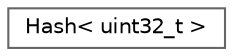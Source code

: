 digraph "Graphical Class Hierarchy"
{
 // LATEX_PDF_SIZE
  bgcolor="transparent";
  edge [fontname=Helvetica,fontsize=10,labelfontname=Helvetica,labelfontsize=10];
  node [fontname=Helvetica,fontsize=10,shape=box,height=0.2,width=0.4];
  rankdir="LR";
  Node0 [id="Node000000",label="Hash\< uint32_t \>",height=0.2,width=0.4,color="grey40", fillcolor="white", style="filled",URL="$structFoam_1_1Hash_3_01uint32__t_01_4.html",tooltip="Hashing of integral type: uint32_t."];
}
